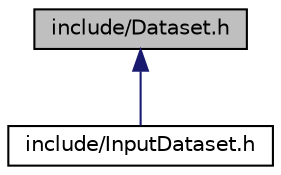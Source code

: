 digraph "include/Dataset.h"
{
  edge [fontname="Helvetica",fontsize="10",labelfontname="Helvetica",labelfontsize="10"];
  node [fontname="Helvetica",fontsize="10",shape=record];
  Node5 [label="include/Dataset.h",height=0.2,width=0.4,color="black", fillcolor="grey75", style="filled", fontcolor="black"];
  Node5 -> Node6 [dir="back",color="midnightblue",fontsize="10",style="solid"];
  Node6 [label="include/InputDataset.h",height=0.2,width=0.4,color="black", fillcolor="white", style="filled",URL="$InputDataset_8h.html",tooltip="API to communicate with predictive model implemented in Python. "];
}
